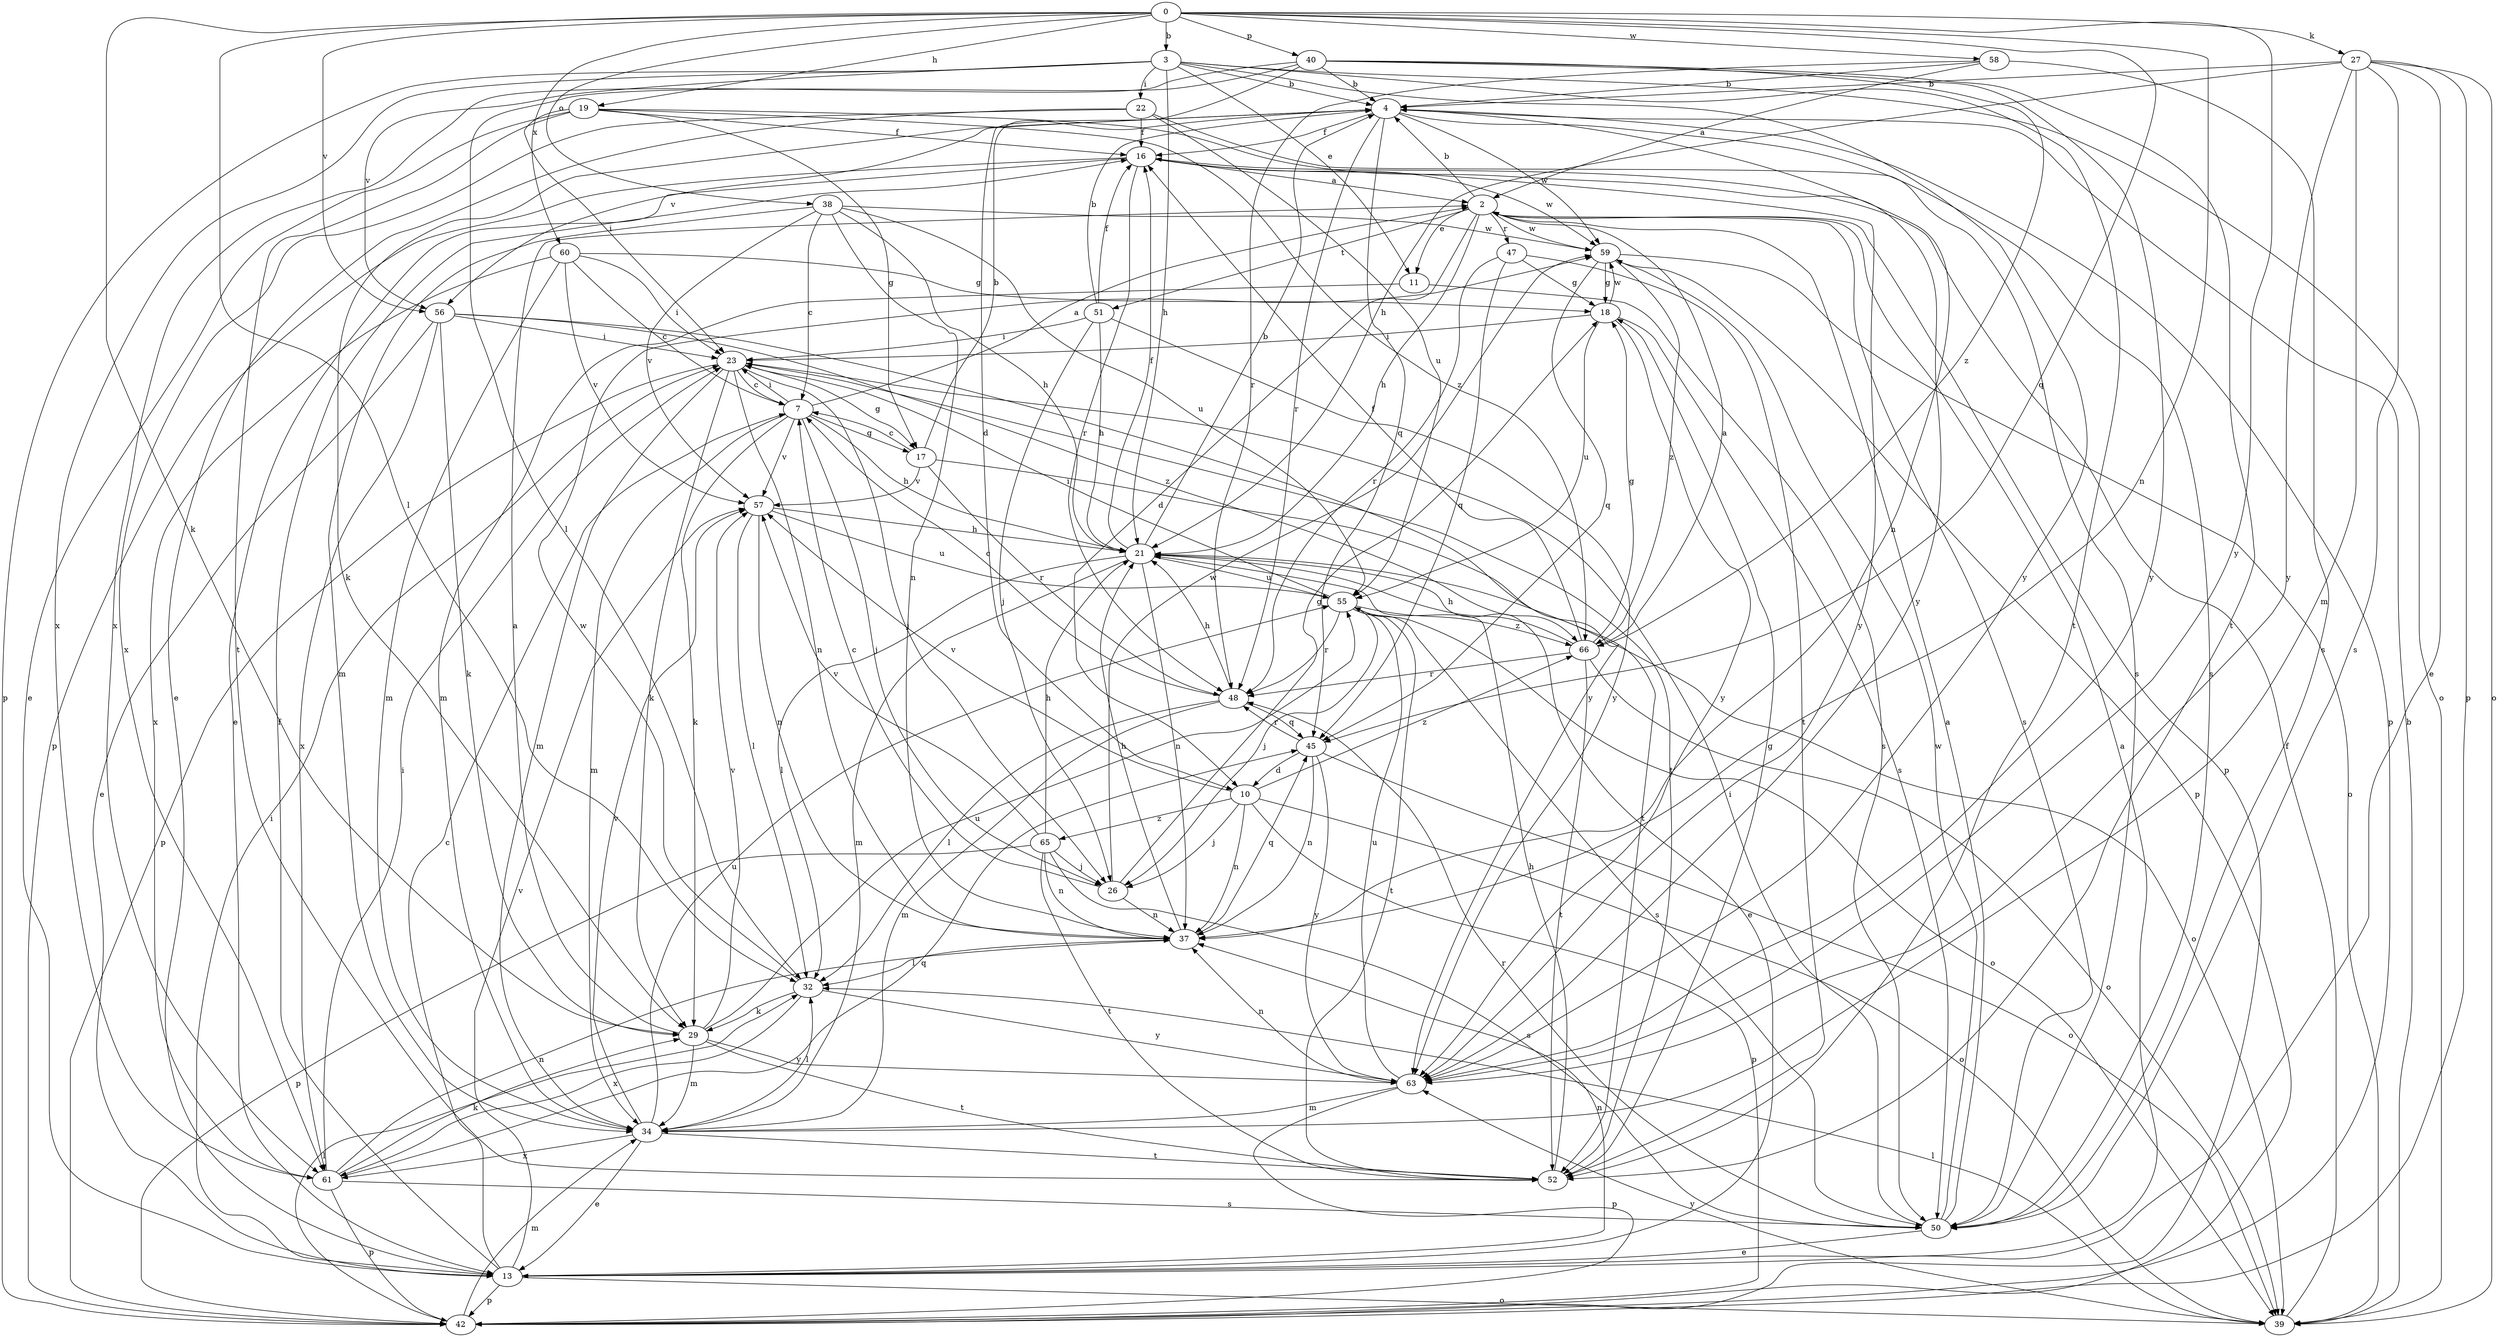 strict digraph  {
0;
2;
3;
4;
7;
10;
11;
13;
16;
17;
18;
19;
21;
22;
23;
26;
27;
29;
32;
34;
37;
38;
39;
40;
42;
45;
47;
48;
50;
51;
52;
55;
56;
57;
58;
59;
60;
61;
63;
65;
66;
0 -> 3  [label=b];
0 -> 19  [label=h];
0 -> 27  [label=k];
0 -> 29  [label=k];
0 -> 32  [label=l];
0 -> 37  [label=n];
0 -> 38  [label=o];
0 -> 40  [label=p];
0 -> 45  [label=q];
0 -> 56  [label=v];
0 -> 58  [label=w];
0 -> 60  [label=x];
0 -> 63  [label=y];
2 -> 4  [label=b];
2 -> 10  [label=d];
2 -> 11  [label=e];
2 -> 21  [label=h];
2 -> 42  [label=p];
2 -> 47  [label=r];
2 -> 50  [label=s];
2 -> 51  [label=t];
2 -> 59  [label=w];
3 -> 4  [label=b];
3 -> 11  [label=e];
3 -> 21  [label=h];
3 -> 22  [label=i];
3 -> 39  [label=o];
3 -> 42  [label=p];
3 -> 52  [label=t];
3 -> 56  [label=v];
3 -> 61  [label=x];
3 -> 63  [label=y];
4 -> 16  [label=f];
4 -> 29  [label=k];
4 -> 37  [label=n];
4 -> 42  [label=p];
4 -> 45  [label=q];
4 -> 48  [label=r];
4 -> 50  [label=s];
4 -> 56  [label=v];
4 -> 59  [label=w];
7 -> 2  [label=a];
7 -> 17  [label=g];
7 -> 21  [label=h];
7 -> 23  [label=i];
7 -> 26  [label=j];
7 -> 29  [label=k];
7 -> 34  [label=m];
7 -> 57  [label=v];
10 -> 26  [label=j];
10 -> 37  [label=n];
10 -> 39  [label=o];
10 -> 42  [label=p];
10 -> 57  [label=v];
10 -> 65  [label=z];
10 -> 66  [label=z];
11 -> 34  [label=m];
11 -> 50  [label=s];
13 -> 2  [label=a];
13 -> 7  [label=c];
13 -> 16  [label=f];
13 -> 23  [label=i];
13 -> 37  [label=n];
13 -> 39  [label=o];
13 -> 42  [label=p];
13 -> 57  [label=v];
16 -> 2  [label=a];
16 -> 13  [label=e];
16 -> 42  [label=p];
16 -> 48  [label=r];
16 -> 59  [label=w];
16 -> 63  [label=y];
17 -> 4  [label=b];
17 -> 7  [label=c];
17 -> 48  [label=r];
17 -> 52  [label=t];
17 -> 57  [label=v];
18 -> 23  [label=i];
18 -> 50  [label=s];
18 -> 55  [label=u];
18 -> 59  [label=w];
18 -> 63  [label=y];
19 -> 13  [label=e];
19 -> 16  [label=f];
19 -> 17  [label=g];
19 -> 23  [label=i];
19 -> 52  [label=t];
19 -> 63  [label=y];
19 -> 66  [label=z];
21 -> 4  [label=b];
21 -> 13  [label=e];
21 -> 16  [label=f];
21 -> 32  [label=l];
21 -> 34  [label=m];
21 -> 37  [label=n];
21 -> 39  [label=o];
21 -> 55  [label=u];
22 -> 13  [label=e];
22 -> 16  [label=f];
22 -> 50  [label=s];
22 -> 55  [label=u];
22 -> 61  [label=x];
23 -> 7  [label=c];
23 -> 17  [label=g];
23 -> 26  [label=j];
23 -> 29  [label=k];
23 -> 34  [label=m];
23 -> 37  [label=n];
23 -> 42  [label=p];
23 -> 52  [label=t];
26 -> 7  [label=c];
26 -> 18  [label=g];
26 -> 37  [label=n];
26 -> 59  [label=w];
27 -> 4  [label=b];
27 -> 13  [label=e];
27 -> 21  [label=h];
27 -> 34  [label=m];
27 -> 39  [label=o];
27 -> 42  [label=p];
27 -> 50  [label=s];
27 -> 63  [label=y];
29 -> 2  [label=a];
29 -> 34  [label=m];
29 -> 52  [label=t];
29 -> 55  [label=u];
29 -> 57  [label=v];
29 -> 63  [label=y];
32 -> 29  [label=k];
32 -> 59  [label=w];
32 -> 61  [label=x];
32 -> 63  [label=y];
34 -> 13  [label=e];
34 -> 32  [label=l];
34 -> 52  [label=t];
34 -> 55  [label=u];
34 -> 57  [label=v];
34 -> 61  [label=x];
37 -> 21  [label=h];
37 -> 32  [label=l];
37 -> 45  [label=q];
38 -> 7  [label=c];
38 -> 21  [label=h];
38 -> 34  [label=m];
38 -> 37  [label=n];
38 -> 55  [label=u];
38 -> 57  [label=v];
38 -> 59  [label=w];
39 -> 4  [label=b];
39 -> 16  [label=f];
39 -> 32  [label=l];
39 -> 63  [label=y];
40 -> 4  [label=b];
40 -> 10  [label=d];
40 -> 32  [label=l];
40 -> 52  [label=t];
40 -> 61  [label=x];
40 -> 63  [label=y];
40 -> 66  [label=z];
42 -> 32  [label=l];
42 -> 34  [label=m];
45 -> 10  [label=d];
45 -> 37  [label=n];
45 -> 39  [label=o];
45 -> 48  [label=r];
45 -> 63  [label=y];
47 -> 18  [label=g];
47 -> 45  [label=q];
47 -> 48  [label=r];
47 -> 52  [label=t];
48 -> 7  [label=c];
48 -> 21  [label=h];
48 -> 32  [label=l];
48 -> 34  [label=m];
48 -> 45  [label=q];
50 -> 2  [label=a];
50 -> 13  [label=e];
50 -> 23  [label=i];
50 -> 48  [label=r];
50 -> 59  [label=w];
51 -> 4  [label=b];
51 -> 16  [label=f];
51 -> 21  [label=h];
51 -> 23  [label=i];
51 -> 26  [label=j];
51 -> 63  [label=y];
52 -> 18  [label=g];
52 -> 21  [label=h];
55 -> 23  [label=i];
55 -> 26  [label=j];
55 -> 39  [label=o];
55 -> 48  [label=r];
55 -> 50  [label=s];
55 -> 52  [label=t];
55 -> 66  [label=z];
56 -> 13  [label=e];
56 -> 23  [label=i];
56 -> 29  [label=k];
56 -> 61  [label=x];
56 -> 63  [label=y];
56 -> 66  [label=z];
57 -> 21  [label=h];
57 -> 32  [label=l];
57 -> 37  [label=n];
57 -> 55  [label=u];
58 -> 2  [label=a];
58 -> 4  [label=b];
58 -> 48  [label=r];
58 -> 50  [label=s];
59 -> 18  [label=g];
59 -> 39  [label=o];
59 -> 42  [label=p];
59 -> 45  [label=q];
59 -> 66  [label=z];
60 -> 7  [label=c];
60 -> 18  [label=g];
60 -> 23  [label=i];
60 -> 34  [label=m];
60 -> 57  [label=v];
60 -> 61  [label=x];
61 -> 23  [label=i];
61 -> 29  [label=k];
61 -> 37  [label=n];
61 -> 42  [label=p];
61 -> 45  [label=q];
61 -> 50  [label=s];
63 -> 34  [label=m];
63 -> 37  [label=n];
63 -> 42  [label=p];
63 -> 55  [label=u];
65 -> 21  [label=h];
65 -> 26  [label=j];
65 -> 37  [label=n];
65 -> 42  [label=p];
65 -> 50  [label=s];
65 -> 52  [label=t];
65 -> 57  [label=v];
66 -> 2  [label=a];
66 -> 16  [label=f];
66 -> 18  [label=g];
66 -> 21  [label=h];
66 -> 39  [label=o];
66 -> 48  [label=r];
66 -> 52  [label=t];
}
